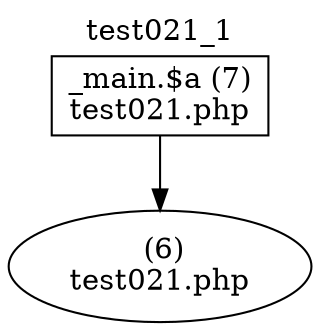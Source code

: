 digraph cfg {
  label="test021_1";
  labelloc=t;
  n1 [shape=box, label="_main.$a (7)\ntest021.php"];
  n2 [shape=ellipse, label=" (6)\ntest021.php"];
  n1 -> n2;
}
